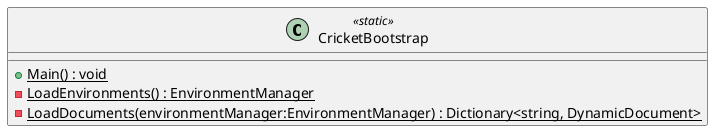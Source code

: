 @startuml
class CricketBootstrap <<static>> {
    + {static} Main() : void
    - {static} LoadEnvironments() : EnvironmentManager
    - {static} LoadDocuments(environmentManager:EnvironmentManager) : Dictionary<string, DynamicDocument>
}
@enduml
